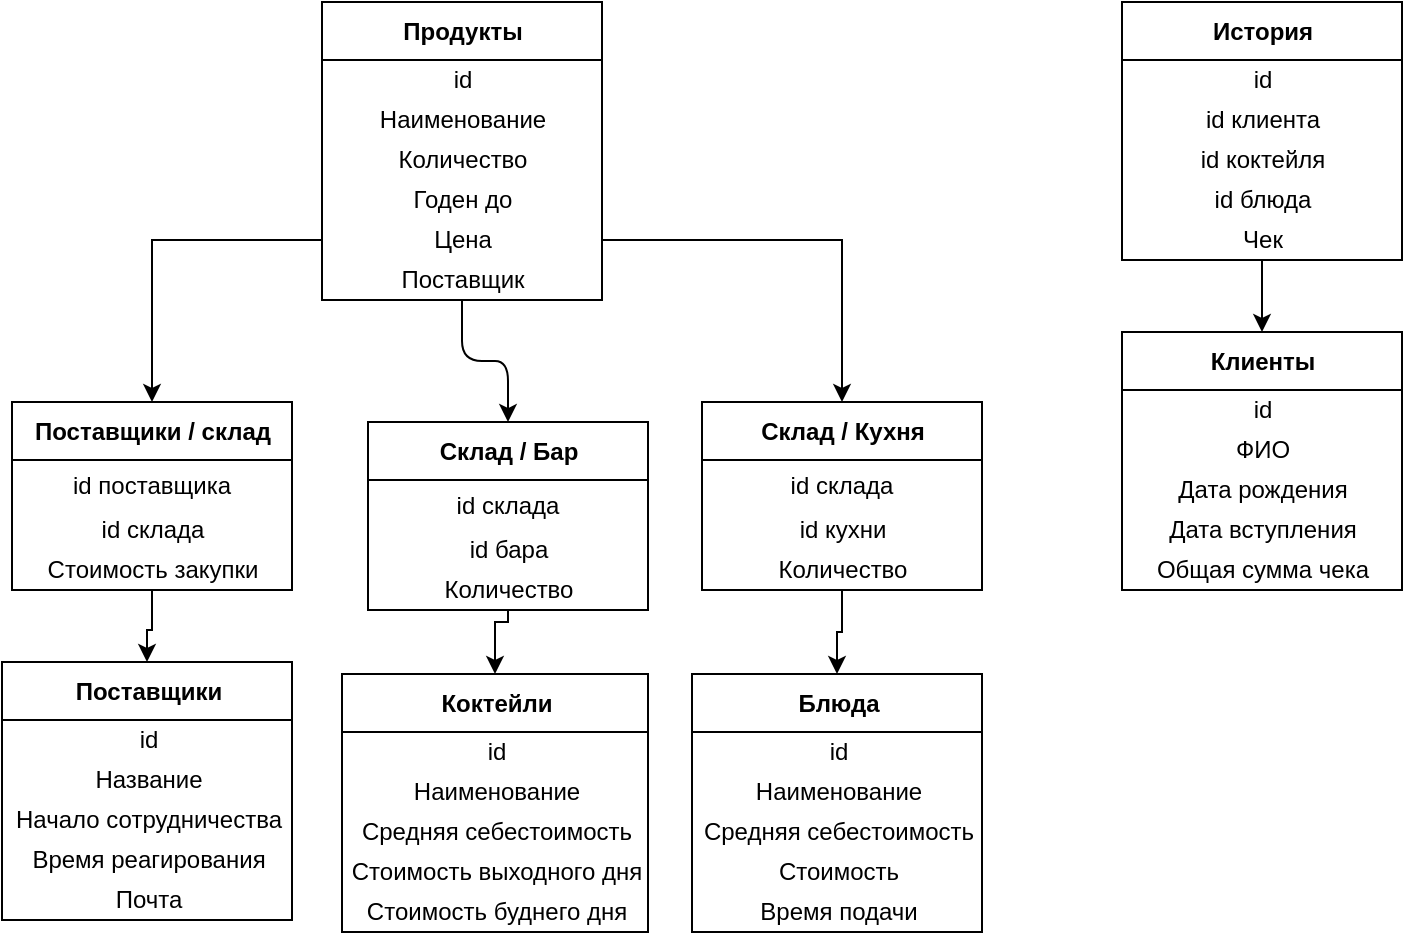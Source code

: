 <mxfile>
    <diagram id="mmtJYzkCpGp4OEswIa_u" name="Страница 1">
        <mxGraphModel dx="1391" dy="820" grid="1" gridSize="10" guides="1" tooltips="1" connect="1" arrows="1" fold="1" page="1" pageScale="1" pageWidth="827" pageHeight="1169" math="0" shadow="0">
            <root>
                <mxCell id="0"/>
                <mxCell id="1" parent="0"/>
                <mxCell id="2" value="Поставщики" style="swimlane;fontStyle=1;align=center;verticalAlign=middle;childLayout=stackLayout;horizontal=1;startSize=29;horizontalStack=0;resizeParent=1;resizeParentMax=0;resizeLast=0;collapsible=0;marginBottom=0;html=1;" parent="1" vertex="1">
                    <mxGeometry x="20" y="450" width="145" height="129" as="geometry"/>
                </mxCell>
                <mxCell id="8" value="id" style="text;html=1;align=center;verticalAlign=middle;resizable=0;points=[];autosize=1;strokeColor=none;fillColor=none;" parent="2" vertex="1">
                    <mxGeometry y="29" width="145" height="20" as="geometry"/>
                </mxCell>
                <mxCell id="9" value="Название" style="text;html=1;align=center;verticalAlign=middle;resizable=0;points=[];autosize=1;strokeColor=none;fillColor=none;" parent="2" vertex="1">
                    <mxGeometry y="49" width="145" height="20" as="geometry"/>
                </mxCell>
                <mxCell id="10" value="Начало сотрудничества" style="text;html=1;align=center;verticalAlign=middle;resizable=0;points=[];autosize=1;strokeColor=none;fillColor=none;" parent="2" vertex="1">
                    <mxGeometry y="69" width="145" height="20" as="geometry"/>
                </mxCell>
                <mxCell id="11" value="Время реагирования" style="text;html=1;align=center;verticalAlign=middle;resizable=0;points=[];autosize=1;strokeColor=none;fillColor=none;" parent="2" vertex="1">
                    <mxGeometry y="89" width="145" height="20" as="geometry"/>
                </mxCell>
                <mxCell id="12" value="Почта" style="text;html=1;align=center;verticalAlign=middle;resizable=0;points=[];autosize=1;strokeColor=none;fillColor=none;" parent="2" vertex="1">
                    <mxGeometry y="109" width="145" height="20" as="geometry"/>
                </mxCell>
                <mxCell id="5" value="Продукты" style="swimlane;fontStyle=1;align=center;verticalAlign=middle;childLayout=stackLayout;horizontal=1;startSize=29;horizontalStack=0;resizeParent=1;resizeParentMax=0;resizeLast=0;collapsible=0;marginBottom=0;html=1;" parent="1" vertex="1">
                    <mxGeometry x="180" y="120" width="140" height="149" as="geometry"/>
                </mxCell>
                <mxCell id="13" value="id" style="text;html=1;align=center;verticalAlign=middle;resizable=0;points=[];autosize=1;strokeColor=none;fillColor=none;" parent="5" vertex="1">
                    <mxGeometry y="29" width="140" height="20" as="geometry"/>
                </mxCell>
                <mxCell id="14" value="Наименование" style="text;html=1;align=center;verticalAlign=middle;resizable=0;points=[];autosize=1;strokeColor=none;fillColor=none;" parent="5" vertex="1">
                    <mxGeometry y="49" width="140" height="20" as="geometry"/>
                </mxCell>
                <mxCell id="15" value="Количество" style="text;html=1;align=center;verticalAlign=middle;resizable=0;points=[];autosize=1;strokeColor=none;fillColor=none;" parent="5" vertex="1">
                    <mxGeometry y="69" width="140" height="20" as="geometry"/>
                </mxCell>
                <mxCell id="16" value="Годен до" style="text;html=1;align=center;verticalAlign=middle;resizable=0;points=[];autosize=1;strokeColor=none;fillColor=none;" parent="5" vertex="1">
                    <mxGeometry y="89" width="140" height="20" as="geometry"/>
                </mxCell>
                <mxCell id="17" value="Цена" style="text;html=1;align=center;verticalAlign=middle;resizable=0;points=[];autosize=1;strokeColor=none;fillColor=none;" parent="5" vertex="1">
                    <mxGeometry y="109" width="140" height="20" as="geometry"/>
                </mxCell>
                <mxCell id="55" value="Поставщик" style="text;html=1;align=center;verticalAlign=middle;resizable=0;points=[];autosize=1;strokeColor=none;fillColor=none;" parent="5" vertex="1">
                    <mxGeometry y="129" width="140" height="20" as="geometry"/>
                </mxCell>
                <mxCell id="6" value="Коктейли" style="swimlane;fontStyle=1;align=center;verticalAlign=middle;childLayout=stackLayout;horizontal=1;startSize=29;horizontalStack=0;resizeParent=1;resizeParentMax=0;resizeLast=0;collapsible=0;marginBottom=0;html=1;" parent="1" vertex="1">
                    <mxGeometry x="190" y="456" width="153" height="129" as="geometry"/>
                </mxCell>
                <mxCell id="18" value="id" style="text;html=1;align=center;verticalAlign=middle;resizable=0;points=[];autosize=1;strokeColor=none;fillColor=none;" parent="6" vertex="1">
                    <mxGeometry y="29" width="153" height="20" as="geometry"/>
                </mxCell>
                <mxCell id="20" value="Наименование" style="text;html=1;align=center;verticalAlign=middle;resizable=0;points=[];autosize=1;strokeColor=none;fillColor=none;" parent="6" vertex="1">
                    <mxGeometry y="49" width="153" height="20" as="geometry"/>
                </mxCell>
                <mxCell id="21" value="Средняя себестоимость" style="text;html=1;align=center;verticalAlign=middle;resizable=0;points=[];autosize=1;strokeColor=none;fillColor=none;" parent="6" vertex="1">
                    <mxGeometry y="69" width="153" height="20" as="geometry"/>
                </mxCell>
                <mxCell id="22" value="Стоимость выходного дня" style="text;html=1;align=center;verticalAlign=middle;resizable=0;points=[];autosize=1;strokeColor=none;fillColor=none;" parent="6" vertex="1">
                    <mxGeometry y="89" width="153" height="20" as="geometry"/>
                </mxCell>
                <mxCell id="19" value="Стоимость буднего дня" style="text;html=1;align=center;verticalAlign=middle;resizable=0;points=[];autosize=1;strokeColor=none;fillColor=none;" parent="6" vertex="1">
                    <mxGeometry y="109" width="153" height="20" as="geometry"/>
                </mxCell>
                <mxCell id="24" value="Блюда" style="swimlane;fontStyle=1;align=center;verticalAlign=middle;childLayout=stackLayout;horizontal=1;startSize=29;horizontalStack=0;resizeParent=1;resizeParentMax=0;resizeLast=0;collapsible=0;marginBottom=0;html=1;" parent="1" vertex="1">
                    <mxGeometry x="365" y="456" width="145" height="129" as="geometry"/>
                </mxCell>
                <mxCell id="25" value="id" style="text;html=1;align=center;verticalAlign=middle;resizable=0;points=[];autosize=1;strokeColor=none;fillColor=none;" parent="24" vertex="1">
                    <mxGeometry y="29" width="145" height="20" as="geometry"/>
                </mxCell>
                <mxCell id="26" value="Наименование" style="text;html=1;align=center;verticalAlign=middle;resizable=0;points=[];autosize=1;strokeColor=none;fillColor=none;" parent="24" vertex="1">
                    <mxGeometry y="49" width="145" height="20" as="geometry"/>
                </mxCell>
                <mxCell id="27" value="Средняя себестоимость" style="text;html=1;align=center;verticalAlign=middle;resizable=0;points=[];autosize=1;strokeColor=none;fillColor=none;" parent="24" vertex="1">
                    <mxGeometry y="69" width="145" height="20" as="geometry"/>
                </mxCell>
                <mxCell id="28" value="Стоимость" style="text;html=1;align=center;verticalAlign=middle;resizable=0;points=[];autosize=1;strokeColor=none;fillColor=none;" parent="24" vertex="1">
                    <mxGeometry y="89" width="145" height="20" as="geometry"/>
                </mxCell>
                <mxCell id="29" value="Время подачи" style="text;html=1;align=center;verticalAlign=middle;resizable=0;points=[];autosize=1;strokeColor=none;fillColor=none;" parent="24" vertex="1">
                    <mxGeometry y="109" width="145" height="20" as="geometry"/>
                </mxCell>
                <mxCell id="30" value="История" style="swimlane;fontStyle=1;align=center;verticalAlign=middle;childLayout=stackLayout;horizontal=1;startSize=29;horizontalStack=0;resizeParent=1;resizeParentMax=0;resizeLast=0;collapsible=0;marginBottom=0;html=1;" parent="1" vertex="1">
                    <mxGeometry x="580" y="120" width="140" height="129" as="geometry"/>
                </mxCell>
                <mxCell id="31" value="id" style="text;html=1;align=center;verticalAlign=middle;resizable=0;points=[];autosize=1;strokeColor=none;fillColor=none;" parent="30" vertex="1">
                    <mxGeometry y="29" width="140" height="20" as="geometry"/>
                </mxCell>
                <mxCell id="32" value="id клиента" style="text;html=1;align=center;verticalAlign=middle;resizable=0;points=[];autosize=1;strokeColor=none;fillColor=none;" parent="30" vertex="1">
                    <mxGeometry y="49" width="140" height="20" as="geometry"/>
                </mxCell>
                <mxCell id="33" value="id коктейля" style="text;html=1;align=center;verticalAlign=middle;resizable=0;points=[];autosize=1;strokeColor=none;fillColor=none;" parent="30" vertex="1">
                    <mxGeometry y="69" width="140" height="20" as="geometry"/>
                </mxCell>
                <mxCell id="34" value="id блюда" style="text;html=1;align=center;verticalAlign=middle;resizable=0;points=[];autosize=1;strokeColor=none;fillColor=none;" parent="30" vertex="1">
                    <mxGeometry y="89" width="140" height="20" as="geometry"/>
                </mxCell>
                <mxCell id="35" value="Чек" style="text;html=1;align=center;verticalAlign=middle;resizable=0;points=[];autosize=1;strokeColor=none;fillColor=none;" parent="30" vertex="1">
                    <mxGeometry y="109" width="140" height="20" as="geometry"/>
                </mxCell>
                <mxCell id="36" value="Клиенты" style="swimlane;fontStyle=1;align=center;verticalAlign=middle;childLayout=stackLayout;horizontal=1;startSize=29;horizontalStack=0;resizeParent=1;resizeParentMax=0;resizeLast=0;collapsible=0;marginBottom=0;html=1;" parent="1" vertex="1">
                    <mxGeometry x="580" y="285" width="140" height="129" as="geometry"/>
                </mxCell>
                <mxCell id="37" value="id" style="text;html=1;align=center;verticalAlign=middle;resizable=0;points=[];autosize=1;strokeColor=none;fillColor=none;" parent="36" vertex="1">
                    <mxGeometry y="29" width="140" height="20" as="geometry"/>
                </mxCell>
                <mxCell id="38" value="ФИО" style="text;html=1;align=center;verticalAlign=middle;resizable=0;points=[];autosize=1;strokeColor=none;fillColor=none;" parent="36" vertex="1">
                    <mxGeometry y="49" width="140" height="20" as="geometry"/>
                </mxCell>
                <mxCell id="39" value="Дата рождения" style="text;html=1;align=center;verticalAlign=middle;resizable=0;points=[];autosize=1;strokeColor=none;fillColor=none;" parent="36" vertex="1">
                    <mxGeometry y="69" width="140" height="20" as="geometry"/>
                </mxCell>
                <mxCell id="40" value="Дата вступления" style="text;html=1;align=center;verticalAlign=middle;resizable=0;points=[];autosize=1;strokeColor=none;fillColor=none;" parent="36" vertex="1">
                    <mxGeometry y="89" width="140" height="20" as="geometry"/>
                </mxCell>
                <mxCell id="41" value="Общая сумма чека" style="text;html=1;align=center;verticalAlign=middle;resizable=0;points=[];autosize=1;strokeColor=none;fillColor=none;" parent="36" vertex="1">
                    <mxGeometry y="109" width="140" height="20" as="geometry"/>
                </mxCell>
                <mxCell id="42" value="Поставщики / склад" style="swimlane;fontStyle=1;align=center;verticalAlign=middle;childLayout=stackLayout;horizontal=1;startSize=29;horizontalStack=0;resizeParent=1;resizeParentMax=0;resizeLast=0;collapsible=0;marginBottom=0;html=1;" parent="1" vertex="1">
                    <mxGeometry x="25" y="320" width="140" height="94" as="geometry"/>
                </mxCell>
                <mxCell id="43" value="id поставщика" style="text;html=1;strokeColor=none;fillColor=none;align=center;verticalAlign=middle;spacingLeft=4;spacingRight=4;overflow=hidden;rotatable=0;points=[[0,0.5],[1,0.5]];portConstraint=eastwest;" parent="42" vertex="1">
                    <mxGeometry y="29" width="140" height="25" as="geometry"/>
                </mxCell>
                <mxCell id="45" value="&lt;span style=&quot;text-align: left&quot;&gt;id склада&lt;/span&gt;" style="text;html=1;align=center;verticalAlign=middle;resizable=0;points=[];autosize=1;strokeColor=none;fillColor=none;" parent="42" vertex="1">
                    <mxGeometry y="54" width="140" height="20" as="geometry"/>
                </mxCell>
                <mxCell id="46" value="Стоимость закупки" style="text;html=1;align=center;verticalAlign=middle;resizable=0;points=[];autosize=1;strokeColor=none;fillColor=none;" parent="42" vertex="1">
                    <mxGeometry y="74" width="140" height="20" as="geometry"/>
                </mxCell>
                <mxCell id="47" value="Склад / Бар" style="swimlane;fontStyle=1;align=center;verticalAlign=middle;childLayout=stackLayout;horizontal=1;startSize=29;horizontalStack=0;resizeParent=1;resizeParentMax=0;resizeLast=0;collapsible=0;marginBottom=0;html=1;" parent="1" vertex="1">
                    <mxGeometry x="203" y="330" width="140" height="94" as="geometry"/>
                </mxCell>
                <mxCell id="48" value="id склада" style="text;html=1;strokeColor=none;fillColor=none;align=center;verticalAlign=middle;spacingLeft=4;spacingRight=4;overflow=hidden;rotatable=0;points=[[0,0.5],[1,0.5]];portConstraint=eastwest;" parent="47" vertex="1">
                    <mxGeometry y="29" width="140" height="25" as="geometry"/>
                </mxCell>
                <mxCell id="49" value="&lt;span style=&quot;text-align: left&quot;&gt;id бара&lt;/span&gt;" style="text;html=1;align=center;verticalAlign=middle;resizable=0;points=[];autosize=1;strokeColor=none;fillColor=none;" parent="47" vertex="1">
                    <mxGeometry y="54" width="140" height="20" as="geometry"/>
                </mxCell>
                <mxCell id="50" value="Количество" style="text;html=1;align=center;verticalAlign=middle;resizable=0;points=[];autosize=1;strokeColor=none;fillColor=none;" parent="47" vertex="1">
                    <mxGeometry y="74" width="140" height="20" as="geometry"/>
                </mxCell>
                <mxCell id="51" value="Склад / Кухня" style="swimlane;fontStyle=1;align=center;verticalAlign=middle;childLayout=stackLayout;horizontal=1;startSize=29;horizontalStack=0;resizeParent=1;resizeParentMax=0;resizeLast=0;collapsible=0;marginBottom=0;html=1;" parent="1" vertex="1">
                    <mxGeometry x="370" y="320" width="140" height="94" as="geometry"/>
                </mxCell>
                <mxCell id="52" value="id склада" style="text;html=1;strokeColor=none;fillColor=none;align=center;verticalAlign=middle;spacingLeft=4;spacingRight=4;overflow=hidden;rotatable=0;points=[[0,0.5],[1,0.5]];portConstraint=eastwest;" parent="51" vertex="1">
                    <mxGeometry y="29" width="140" height="25" as="geometry"/>
                </mxCell>
                <mxCell id="53" value="&lt;span style=&quot;text-align: left&quot;&gt;id кухни&lt;/span&gt;" style="text;html=1;align=center;verticalAlign=middle;resizable=0;points=[];autosize=1;strokeColor=none;fillColor=none;" parent="51" vertex="1">
                    <mxGeometry y="54" width="140" height="20" as="geometry"/>
                </mxCell>
                <mxCell id="54" value="Количество" style="text;html=1;align=center;verticalAlign=middle;resizable=0;points=[];autosize=1;strokeColor=none;fillColor=none;" parent="51" vertex="1">
                    <mxGeometry y="74" width="140" height="20" as="geometry"/>
                </mxCell>
                <mxCell id="wUCHmVjrmgP2AvH4VC0L-55" style="edgeStyle=orthogonalEdgeStyle;rounded=0;orthogonalLoop=1;jettySize=auto;html=1;" parent="1" source="17" target="42" edge="1">
                    <mxGeometry relative="1" as="geometry"/>
                </mxCell>
                <mxCell id="wUCHmVjrmgP2AvH4VC0L-56" style="edgeStyle=orthogonalEdgeStyle;rounded=0;orthogonalLoop=1;jettySize=auto;html=1;entryX=0.5;entryY=0;entryDx=0;entryDy=0;" parent="1" source="17" target="51" edge="1">
                    <mxGeometry relative="1" as="geometry"/>
                </mxCell>
                <mxCell id="wUCHmVjrmgP2AvH4VC0L-57" style="edgeStyle=orthogonalEdgeStyle;rounded=0;orthogonalLoop=1;jettySize=auto;html=1;entryX=0.5;entryY=0;entryDx=0;entryDy=0;" parent="1" source="46" target="2" edge="1">
                    <mxGeometry relative="1" as="geometry"/>
                </mxCell>
                <mxCell id="wUCHmVjrmgP2AvH4VC0L-58" style="edgeStyle=orthogonalEdgeStyle;rounded=0;orthogonalLoop=1;jettySize=auto;html=1;entryX=0.5;entryY=0;entryDx=0;entryDy=0;" parent="1" source="50" target="6" edge="1">
                    <mxGeometry relative="1" as="geometry">
                        <Array as="points">
                            <mxPoint x="273" y="430"/>
                            <mxPoint x="266" y="430"/>
                        </Array>
                    </mxGeometry>
                </mxCell>
                <mxCell id="wUCHmVjrmgP2AvH4VC0L-59" style="edgeStyle=orthogonalEdgeStyle;rounded=0;orthogonalLoop=1;jettySize=auto;html=1;entryX=0.5;entryY=0;entryDx=0;entryDy=0;" parent="1" source="54" target="24" edge="1">
                    <mxGeometry relative="1" as="geometry"/>
                </mxCell>
                <mxCell id="56" style="edgeStyle=orthogonalEdgeStyle;html=1;entryX=0.5;entryY=0;entryDx=0;entryDy=0;" parent="1" source="55" target="47" edge="1">
                    <mxGeometry relative="1" as="geometry"/>
                </mxCell>
                <mxCell id="57" style="edgeStyle=none;html=1;entryX=0.5;entryY=0;entryDx=0;entryDy=0;" edge="1" parent="1" source="35" target="36">
                    <mxGeometry relative="1" as="geometry"/>
                </mxCell>
            </root>
        </mxGraphModel>
    </diagram>
</mxfile>
